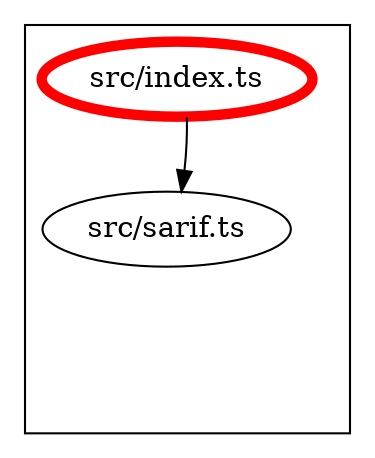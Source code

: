 digraph "dependency-graph-@siteimprove/alfa-formatter-sarif" {
  compound = true;
  "src/sarif.ts";
  subgraph "cluster_src" {
    color = "#000000";
    label = "";
    "src/index.ts" [
      label = "src/index.ts";
      color = "#ff0000";
      penwidth = 5;
    ];
    "exit_src" [
      style = "invis";
    ];
    "src/sarif.ts" [
      label = "src/sarif.ts";
    ];
    "src/index.ts" -> "exit_src" [
      style = "invis";
    ];
    "src/sarif.ts" -> "exit_src" [
      style = "invis";
    ];
  }
  "src/index.ts" -> "src/sarif.ts" [
    style = "invis";
  ];
  "src/index.ts" -> "src/sarif.ts" [
    style = "solid";
    color = "black";
  ];
}